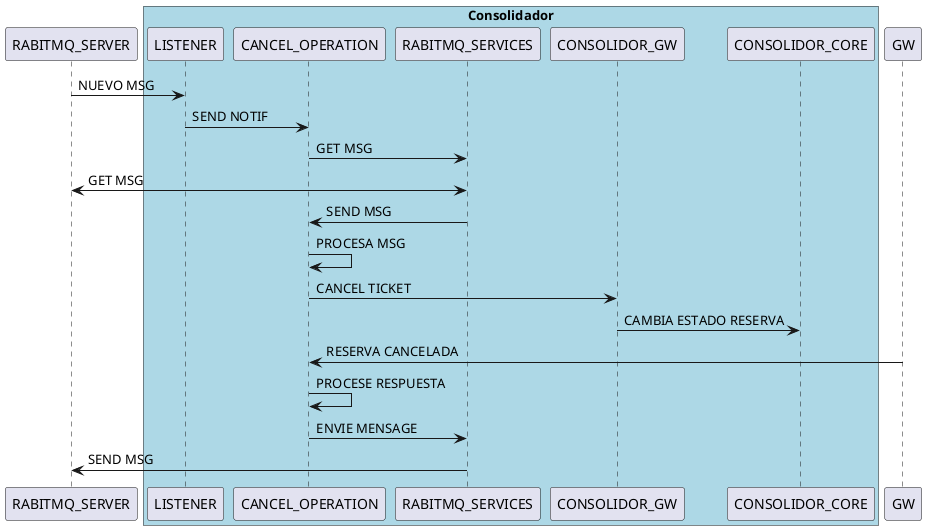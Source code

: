 @startuml messege
participant RABITMQ_SERVER AS R

box "Consolidador" #LightBlue
participant LISTENER AS L
participant CANCEL_OPERATION AS O
participant RABITMQ_SERVICES AS RS
participant CONSOLIDOR_GW AS CG
participant CONSOLIDOR_CORE AS CC
end box
R->L: NUEVO MSG
L->O: SEND NOTIF
O->RS: GET MSG
RS<->R: GET MSG
RS->O: SEND MSG
O->O: PROCESA MSG
O->CG: CANCEL TICKET
CG->CC: CAMBIA ESTADO RESERVA
GW->O: RESERVA CANCELADA
O->O: PROCESE RESPUESTA
O->RS: ENVIE MENSAGE
RS->R: SEND MSG